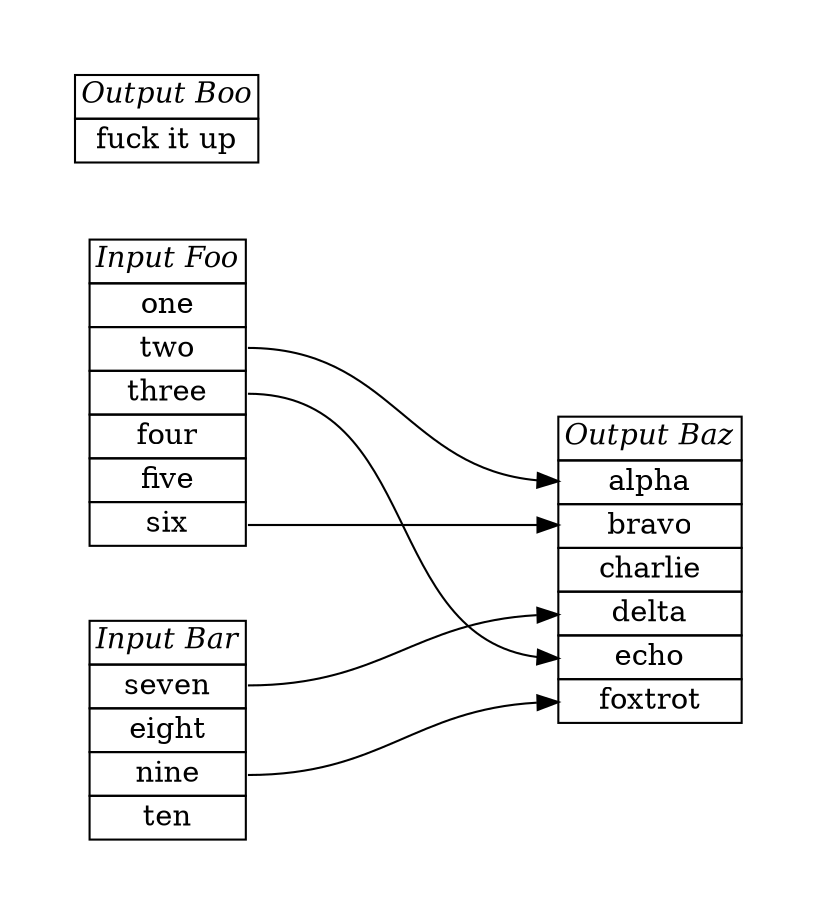 digraph {
    graph [pad="0.5", nodesep="0.5", ranksep="2"];
    node [shape=plain]
    rankdir=LR;


22 [label=<
<table border="0" cellborder="1" cellspacing="0">
  <tr><td><i>Input Foo</i></td></tr>
  <tr><td port="1">one</td></tr>
  <tr><td port="2">two</td></tr>
  <tr><td port="3">three</td></tr>
  <tr><td port="4">four</td></tr>
  <tr><td port="5">five</td></tr>
  <tr><td port="6">six</td></tr>
</table>>];


Bar [label=<
<table border="0" cellborder="1" cellspacing="0">
  <tr><td><i>Input Bar</i></td></tr>
  <tr><td port="7">seven</td></tr>
  <tr><td port="8">eight</td></tr>
  <tr><td port="9">nine</td></tr>
  <tr><td port="10">ten</td></tr>
</table>>];


Baz [label=<
<table border="0" cellborder="1" cellspacing="0">
  <tr><td><i>Output Baz</i></td></tr>
  <tr><td port="a">alpha</td></tr>
  <tr><td port="b">bravo</td></tr>
  <tr><td port="c">charlie</td></tr>
  <tr><td port="d">delta</td></tr>
  <tr><td port="e">echo</td></tr>
  <tr><td port="f">foxtrot</td></tr>
</table>>];

Boo [label=<
<table border="0" cellborder="1" cellspacing="0">
  <tr><td><i>Output Boo</i></td></tr>
  <tr><td>fuck it up</td></tr>
</table>>];

22:2 -> Baz:a;
22:3 -> Baz:e;
22:6 -> Baz:b;
Bar:7 -> Baz:d;
Bar:9 -> Baz:f;
}